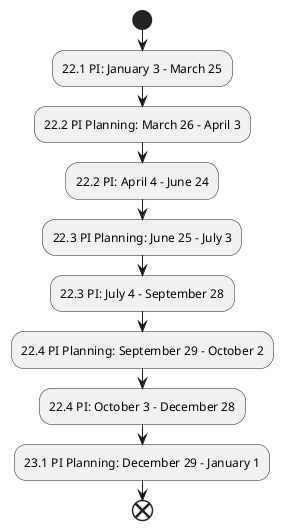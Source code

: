 @startuml 2022-PI-Calendar
start

:22.1 PI: January 3 - March 25;

:22.2 PI Planning: March 26 - April 3;

:22.2 PI: April 4 - June 24;

:22.3 PI Planning: June 25 - July 3;

:22.3 PI: July 4 - September 28;

:22.4 PI Planning: September 29 - October 2;

:22.4 PI: October 3 - December 28;

:23.1 PI Planning: December 29 - January 1;

end
@enduml